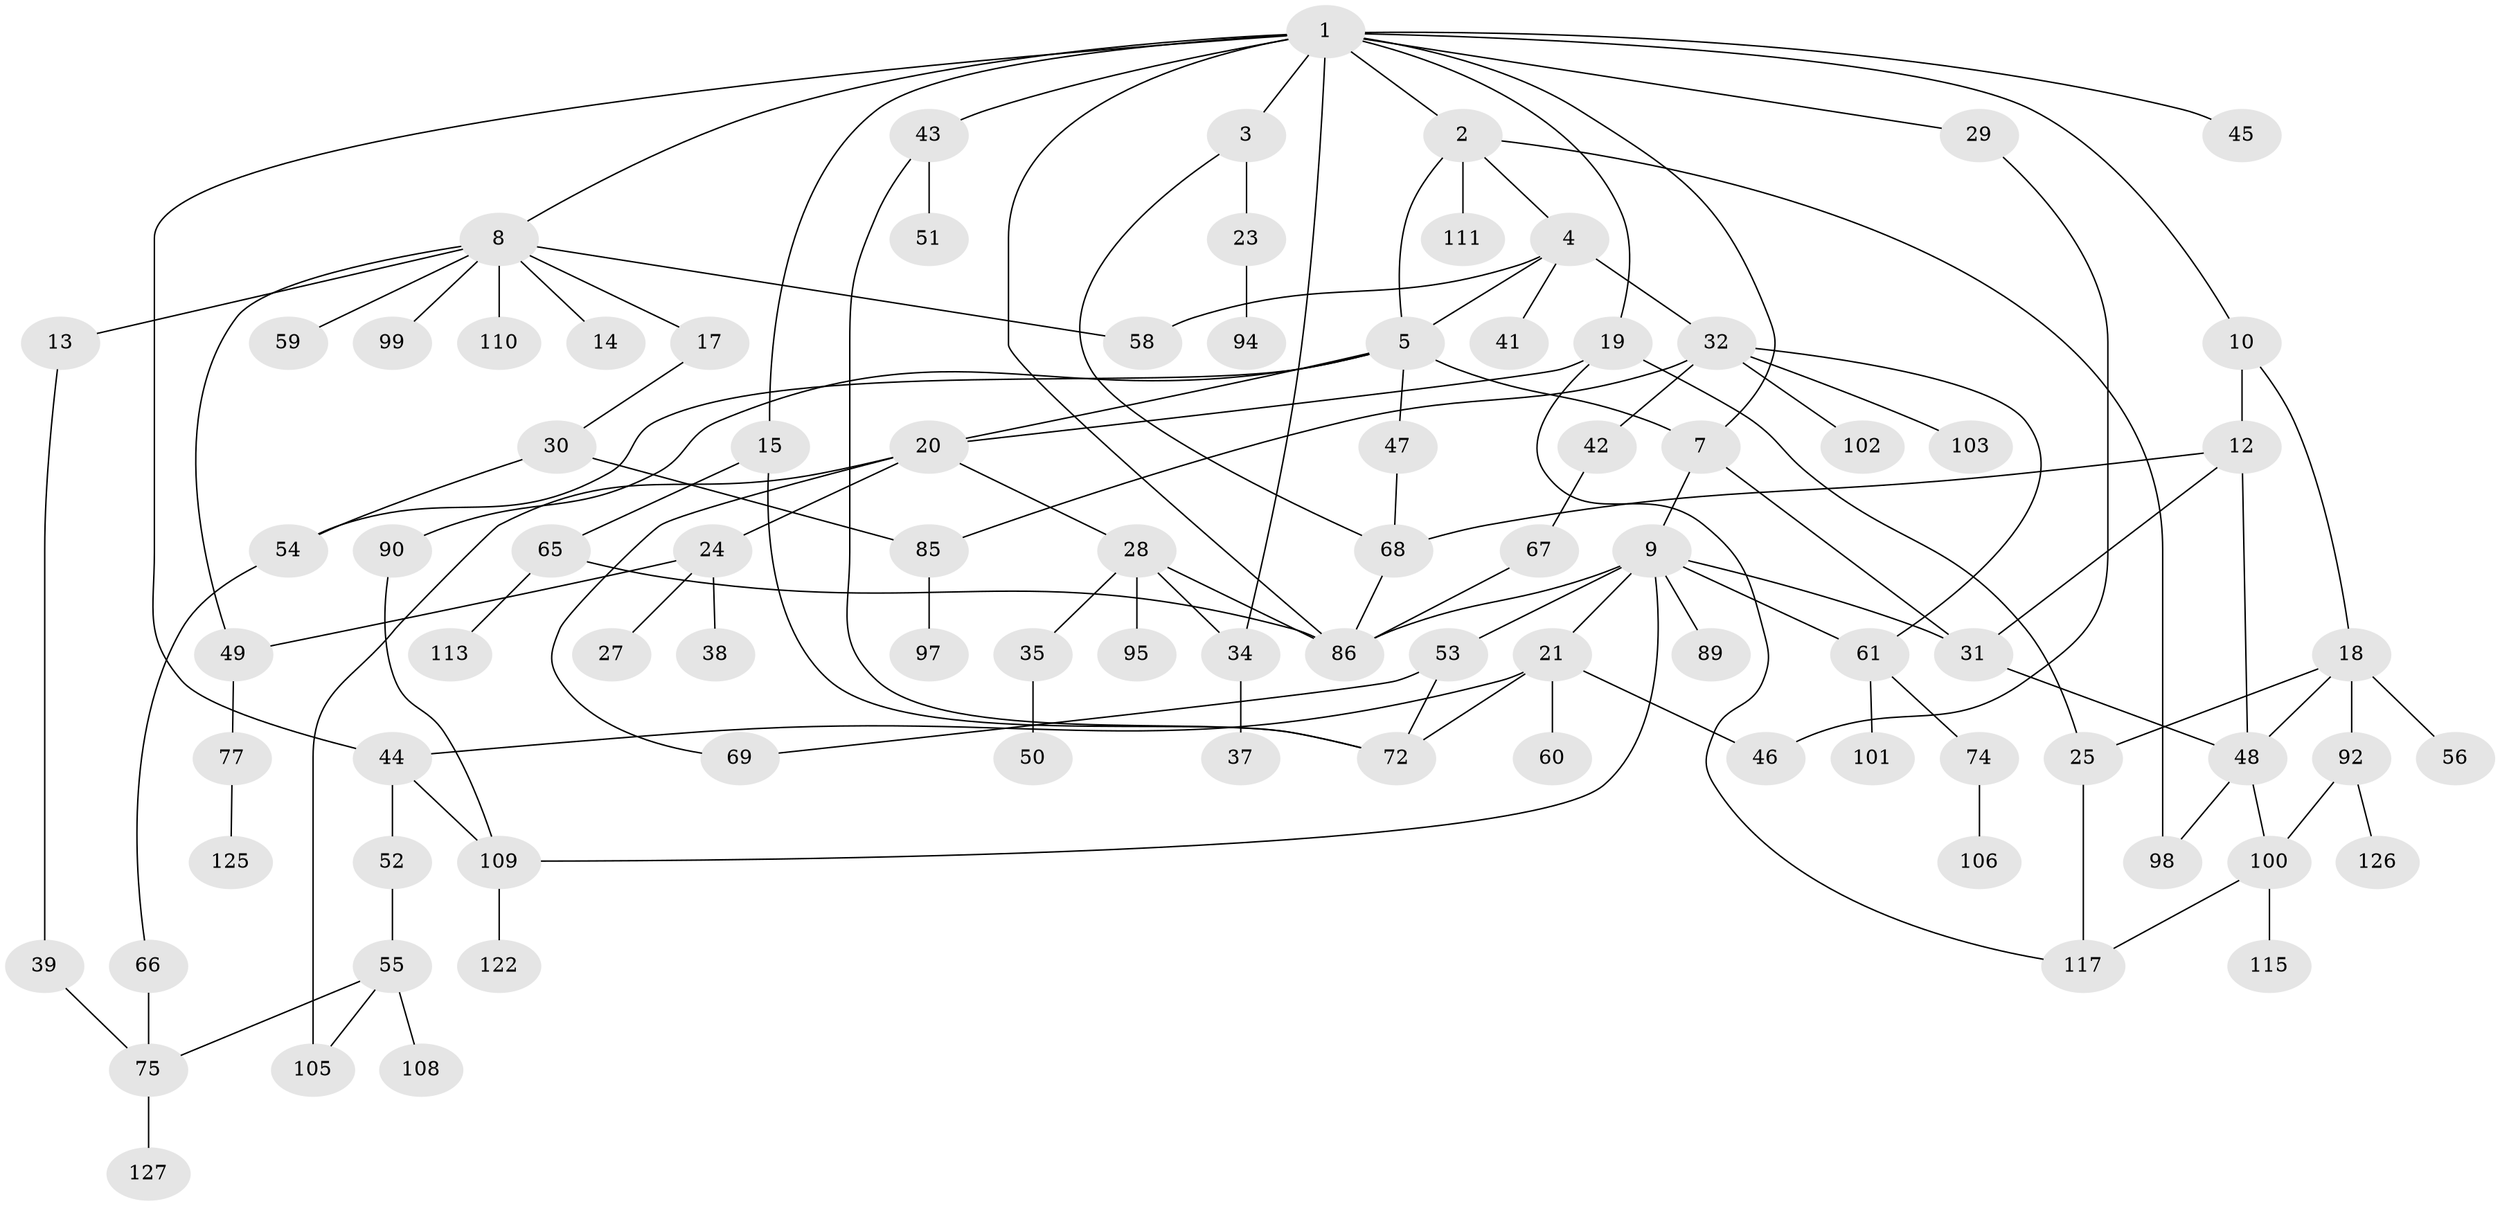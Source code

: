 // original degree distribution, {8: 0.007874015748031496, 5: 0.06299212598425197, 3: 0.2283464566929134, 4: 0.12598425196850394, 7: 0.023622047244094488, 2: 0.2677165354330709, 1: 0.28346456692913385}
// Generated by graph-tools (version 1.1) at 2025/10/02/27/25 16:10:51]
// undirected, 88 vertices, 123 edges
graph export_dot {
graph [start="1"]
  node [color=gray90,style=filled];
  1 [super="+6"];
  2;
  3;
  4 [super="+87"];
  5 [super="+16"];
  7 [super="+112"];
  8 [super="+11"];
  9 [super="+26"];
  10 [super="+62"];
  12 [super="+73"];
  13 [super="+78"];
  14 [super="+22"];
  15;
  17;
  18 [super="+40"];
  19 [super="+119"];
  20 [super="+82"];
  21 [super="+36"];
  23;
  24 [super="+124"];
  25;
  27;
  28 [super="+33"];
  29;
  30 [super="+88"];
  31;
  32 [super="+79"];
  34 [super="+63"];
  35;
  37;
  38 [super="+93"];
  39 [super="+91"];
  41;
  42;
  43 [super="+114"];
  44 [super="+80"];
  45;
  46;
  47;
  48 [super="+107"];
  49 [super="+71"];
  50;
  51;
  52;
  53 [super="+118"];
  54;
  55 [super="+57"];
  56;
  58 [super="+84"];
  59 [super="+83"];
  60;
  61 [super="+64"];
  65;
  66;
  67;
  68 [super="+70"];
  69;
  72 [super="+104"];
  74 [super="+76"];
  75 [super="+120"];
  77 [super="+81"];
  85;
  86 [super="+96"];
  89;
  90;
  92;
  94;
  95;
  97;
  98;
  99;
  100 [super="+116"];
  101;
  102 [super="+123"];
  103;
  105;
  106;
  108;
  109 [super="+121"];
  110;
  111;
  113;
  115;
  117;
  122;
  125;
  126;
  127;
  1 -- 2;
  1 -- 3;
  1 -- 10;
  1 -- 34;
  1 -- 43;
  1 -- 7;
  1 -- 29;
  1 -- 19;
  1 -- 86;
  1 -- 8;
  1 -- 45;
  1 -- 15;
  1 -- 44;
  2 -- 4;
  2 -- 5;
  2 -- 111;
  2 -- 98;
  3 -- 23;
  3 -- 68;
  4 -- 32;
  4 -- 41;
  4 -- 58;
  4 -- 5;
  5 -- 7;
  5 -- 90;
  5 -- 54;
  5 -- 47;
  5 -- 20;
  7 -- 9;
  7 -- 31;
  8 -- 14;
  8 -- 17;
  8 -- 49;
  8 -- 59;
  8 -- 99;
  8 -- 58;
  8 -- 13;
  8 -- 110;
  9 -- 21;
  9 -- 53;
  9 -- 89;
  9 -- 61;
  9 -- 109;
  9 -- 86;
  9 -- 31;
  10 -- 12;
  10 -- 18;
  12 -- 48;
  12 -- 68;
  12 -- 31;
  13 -- 39;
  15 -- 65;
  15 -- 72;
  17 -- 30;
  18 -- 25;
  18 -- 56;
  18 -- 48;
  18 -- 92;
  19 -- 20;
  19 -- 25;
  19 -- 117;
  20 -- 24;
  20 -- 28;
  20 -- 69;
  20 -- 105;
  21 -- 46;
  21 -- 60;
  21 -- 72;
  21 -- 44;
  23 -- 94;
  24 -- 27;
  24 -- 38;
  24 -- 49;
  25 -- 117;
  28 -- 35;
  28 -- 34;
  28 -- 86;
  28 -- 95;
  29 -- 46;
  30 -- 85;
  30 -- 54;
  31 -- 48;
  32 -- 42;
  32 -- 61;
  32 -- 103;
  32 -- 85;
  32 -- 102;
  34 -- 37;
  35 -- 50;
  39 -- 75;
  42 -- 67;
  43 -- 51;
  43 -- 72;
  44 -- 52;
  44 -- 109;
  47 -- 68;
  48 -- 98;
  48 -- 100;
  49 -- 77;
  52 -- 55;
  53 -- 69;
  53 -- 72;
  54 -- 66;
  55 -- 105;
  55 -- 75;
  55 -- 108;
  61 -- 74;
  61 -- 101;
  65 -- 113;
  65 -- 86;
  66 -- 75;
  67 -- 86;
  68 -- 86;
  74 -- 106;
  75 -- 127;
  77 -- 125;
  85 -- 97;
  90 -- 109;
  92 -- 126;
  92 -- 100;
  100 -- 115;
  100 -- 117;
  109 -- 122;
}
